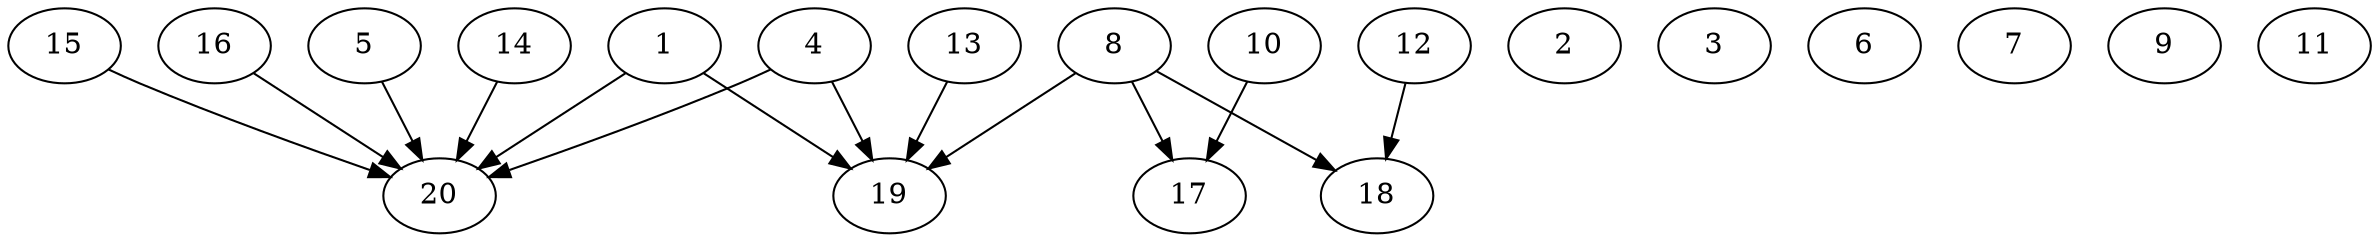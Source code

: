 // DAG automatically generated by daggen at Thu Oct  3 13:58:43 2019
// ./daggen --dot -n 20 --ccr 0.3 --fat 0.9 --regular 0.5 --density 0.6 --mindata 5242880 --maxdata 52428800 
digraph G {
  1 [size="74516480", alpha="0.03", expect_size="22354944"] 
  1 -> 19 [size ="22354944"]
  1 -> 20 [size ="22354944"]
  2 [size="78062933", alpha="0.18", expect_size="23418880"] 
  3 [size="106543787", alpha="0.18", expect_size="31963136"] 
  4 [size="32983040", alpha="0.12", expect_size="9894912"] 
  4 -> 19 [size ="9894912"]
  4 -> 20 [size ="9894912"]
  5 [size="102925653", alpha="0.04", expect_size="30877696"] 
  5 -> 20 [size ="30877696"]
  6 [size="73086293", alpha="0.03", expect_size="21925888"] 
  7 [size="115674453", alpha="0.00", expect_size="34702336"] 
  8 [size="144121173", alpha="0.14", expect_size="43236352"] 
  8 -> 17 [size ="43236352"]
  8 -> 18 [size ="43236352"]
  8 -> 19 [size ="43236352"]
  9 [size="164911787", alpha="0.09", expect_size="49473536"] 
  10 [size="81285120", alpha="0.03", expect_size="24385536"] 
  10 -> 17 [size ="24385536"]
  11 [size="151828480", alpha="0.11", expect_size="45548544"] 
  12 [size="21695147", alpha="0.06", expect_size="6508544"] 
  12 -> 18 [size ="6508544"]
  13 [size="163403093", alpha="0.11", expect_size="49020928"] 
  13 -> 19 [size ="49020928"]
  14 [size="149975040", alpha="0.13", expect_size="44992512"] 
  14 -> 20 [size ="44992512"]
  15 [size="84172800", alpha="0.02", expect_size="25251840"] 
  15 -> 20 [size ="25251840"]
  16 [size="114513920", alpha="0.03", expect_size="34354176"] 
  16 -> 20 [size ="34354176"]
  17 [size="135212373", alpha="0.13", expect_size="40563712"] 
  18 [size="136181760", alpha="0.05", expect_size="40854528"] 
  19 [size="89070933", alpha="0.12", expect_size="26721280"] 
  20 [size="159023787", alpha="0.17", expect_size="47707136"] 
}
